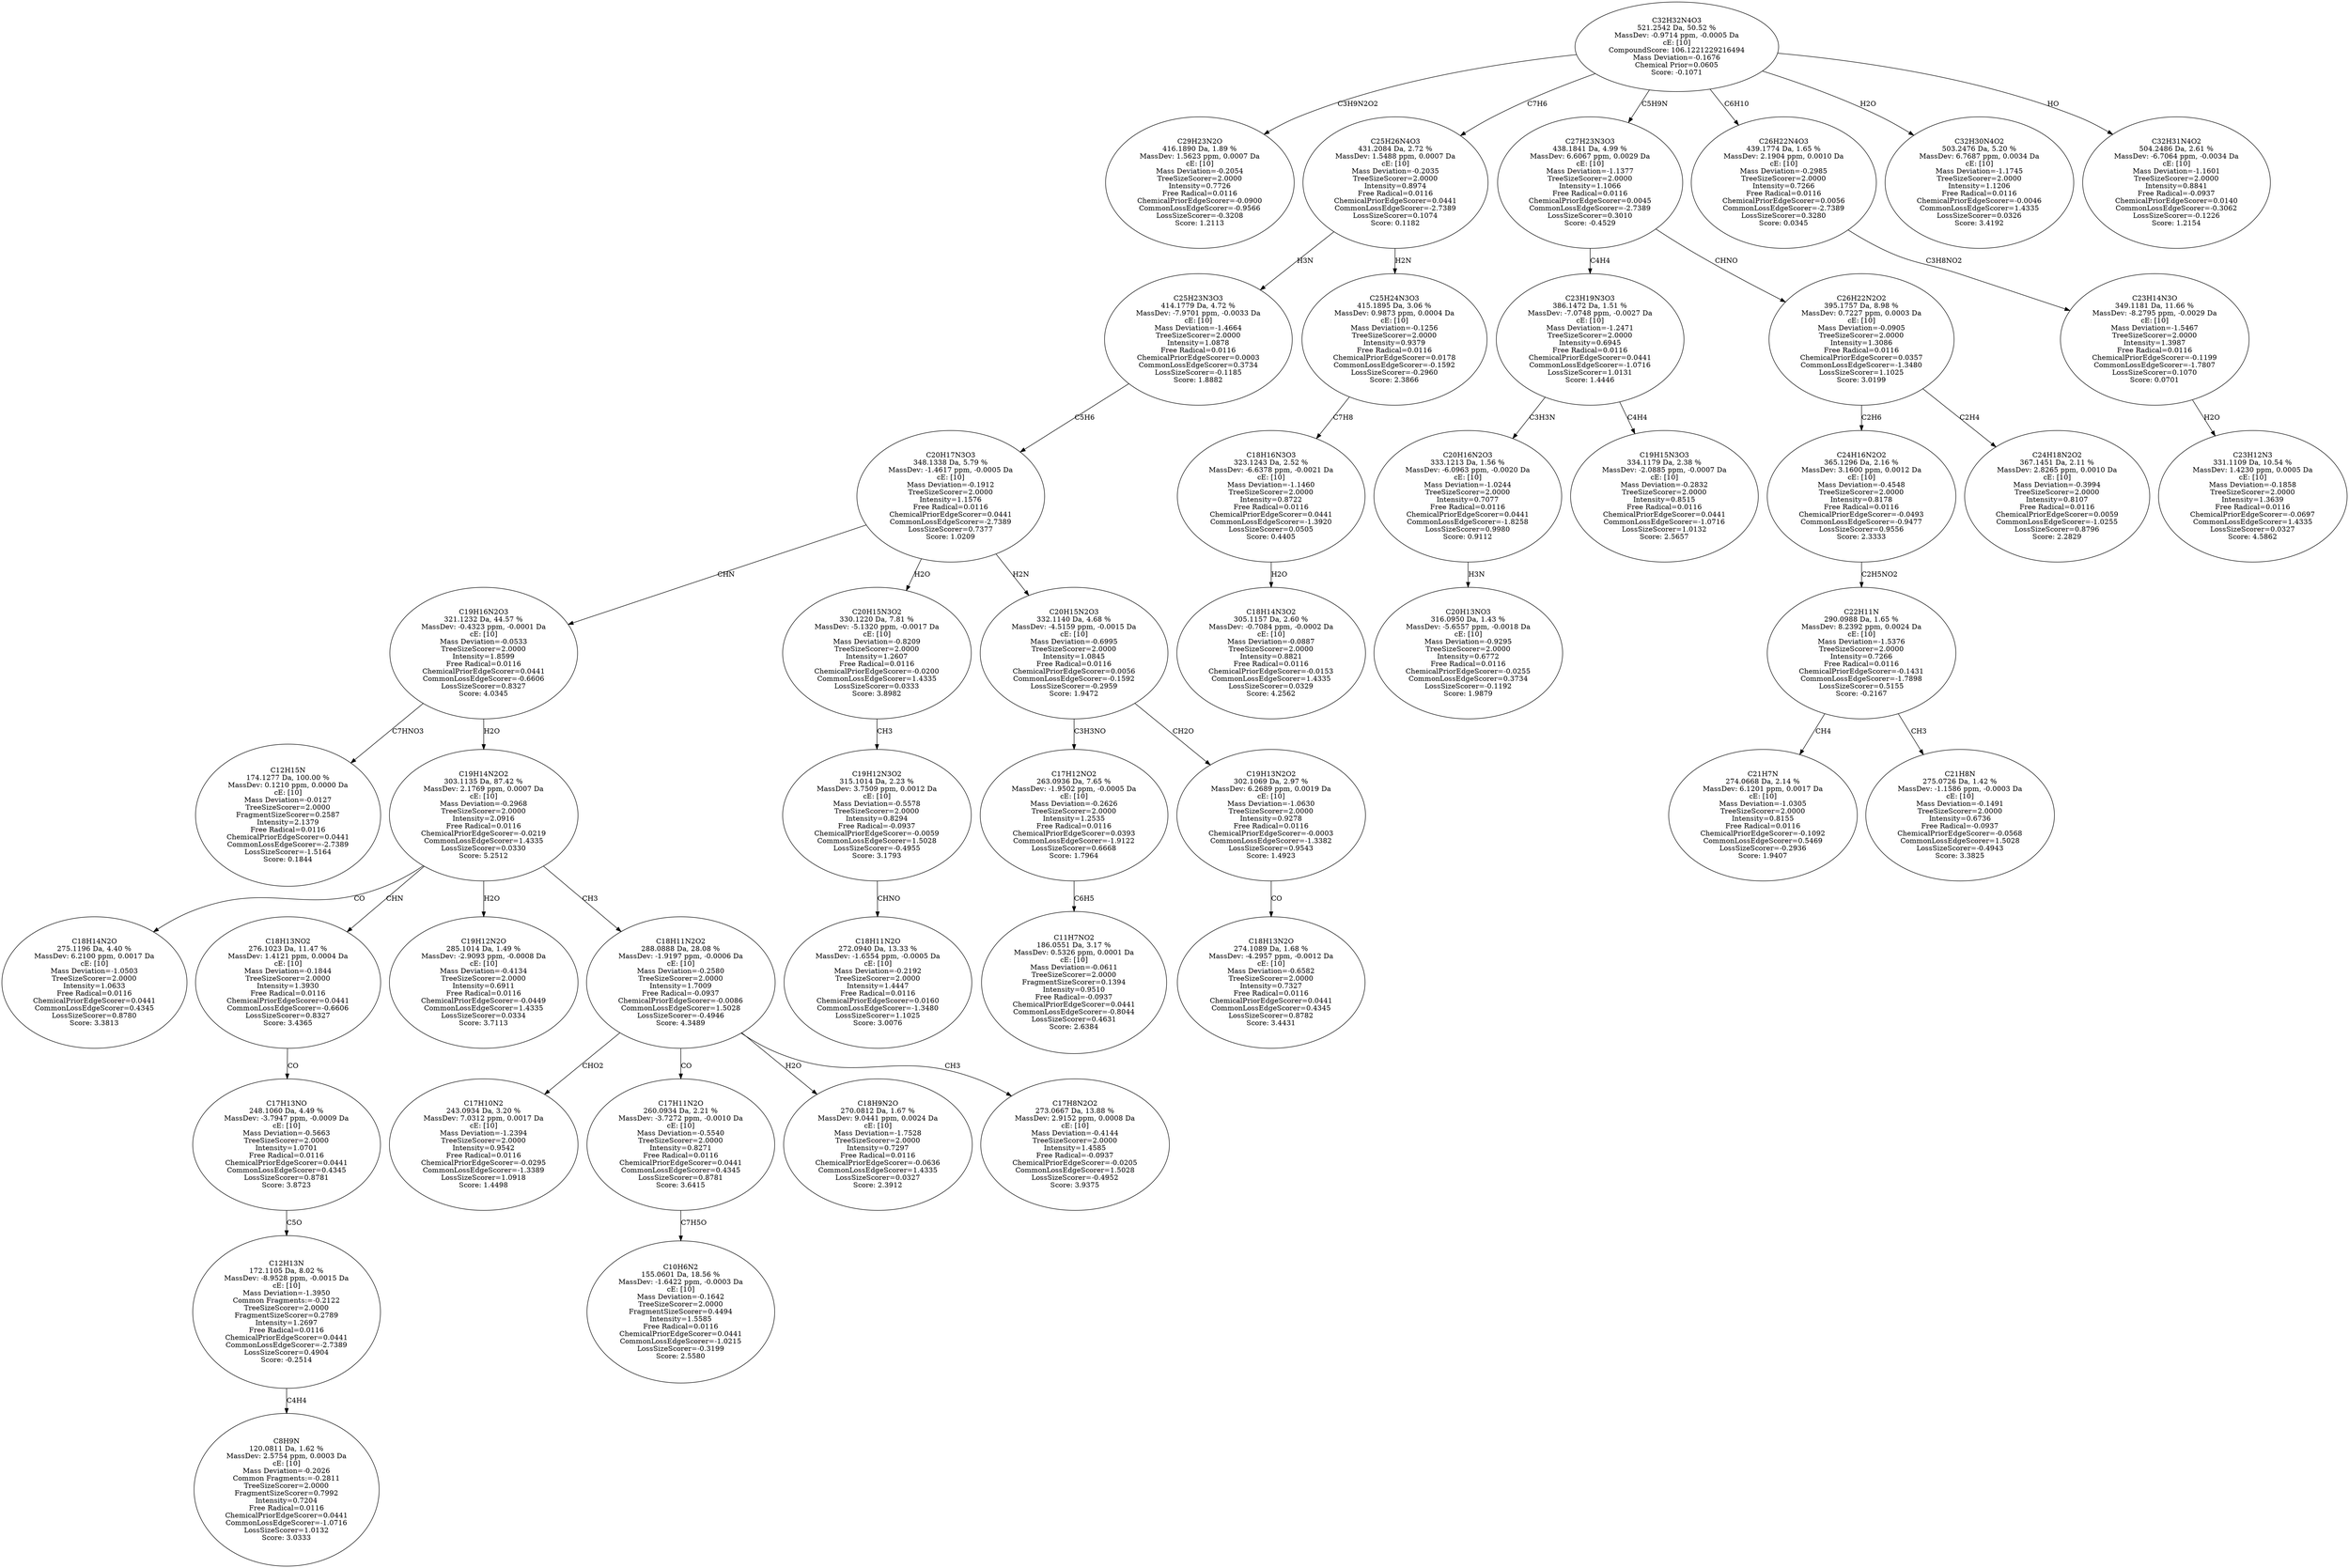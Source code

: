 strict digraph {
v1 [label="C29H23N2O\n416.1890 Da, 1.89 %\nMassDev: 1.5623 ppm, 0.0007 Da\ncE: [10]\nMass Deviation=-0.2054\nTreeSizeScorer=2.0000\nIntensity=0.7726\nFree Radical=0.0116\nChemicalPriorEdgeScorer=-0.0900\nCommonLossEdgeScorer=-0.9566\nLossSizeScorer=-0.3208\nScore: 1.2113"];
v2 [label="C12H15N\n174.1277 Da, 100.00 %\nMassDev: 0.1210 ppm, 0.0000 Da\ncE: [10]\nMass Deviation=-0.0127\nTreeSizeScorer=2.0000\nFragmentSizeScorer=0.2587\nIntensity=2.1379\nFree Radical=0.0116\nChemicalPriorEdgeScorer=0.0441\nCommonLossEdgeScorer=-2.7389\nLossSizeScorer=-1.5164\nScore: 0.1844"];
v3 [label="C18H14N2O\n275.1196 Da, 4.40 %\nMassDev: 6.2100 ppm, 0.0017 Da\ncE: [10]\nMass Deviation=-1.0503\nTreeSizeScorer=2.0000\nIntensity=1.0633\nFree Radical=0.0116\nChemicalPriorEdgeScorer=0.0441\nCommonLossEdgeScorer=0.4345\nLossSizeScorer=0.8780\nScore: 3.3813"];
v4 [label="C8H9N\n120.0811 Da, 1.62 %\nMassDev: 2.5754 ppm, 0.0003 Da\ncE: [10]\nMass Deviation=-0.2026\nCommon Fragments:=-0.2811\nTreeSizeScorer=2.0000\nFragmentSizeScorer=0.7992\nIntensity=0.7204\nFree Radical=0.0116\nChemicalPriorEdgeScorer=0.0441\nCommonLossEdgeScorer=-1.0716\nLossSizeScorer=1.0132\nScore: 3.0333"];
v5 [label="C12H13N\n172.1105 Da, 8.02 %\nMassDev: -8.9528 ppm, -0.0015 Da\ncE: [10]\nMass Deviation=-1.3950\nCommon Fragments:=-0.2122\nTreeSizeScorer=2.0000\nFragmentSizeScorer=0.2789\nIntensity=1.2697\nFree Radical=0.0116\nChemicalPriorEdgeScorer=0.0441\nCommonLossEdgeScorer=-2.7389\nLossSizeScorer=0.4904\nScore: -0.2514"];
v6 [label="C17H13NO\n248.1060 Da, 4.49 %\nMassDev: -3.7947 ppm, -0.0009 Da\ncE: [10]\nMass Deviation=-0.5663\nTreeSizeScorer=2.0000\nIntensity=1.0701\nFree Radical=0.0116\nChemicalPriorEdgeScorer=0.0441\nCommonLossEdgeScorer=0.4345\nLossSizeScorer=0.8781\nScore: 3.8723"];
v7 [label="C18H13NO2\n276.1023 Da, 11.47 %\nMassDev: 1.4121 ppm, 0.0004 Da\ncE: [10]\nMass Deviation=-0.1844\nTreeSizeScorer=2.0000\nIntensity=1.3930\nFree Radical=0.0116\nChemicalPriorEdgeScorer=0.0441\nCommonLossEdgeScorer=-0.6606\nLossSizeScorer=0.8327\nScore: 3.4365"];
v8 [label="C19H12N2O\n285.1014 Da, 1.49 %\nMassDev: -2.9093 ppm, -0.0008 Da\ncE: [10]\nMass Deviation=-0.4134\nTreeSizeScorer=2.0000\nIntensity=0.6911\nFree Radical=0.0116\nChemicalPriorEdgeScorer=-0.0449\nCommonLossEdgeScorer=1.4335\nLossSizeScorer=0.0334\nScore: 3.7113"];
v9 [label="C17H10N2\n243.0934 Da, 3.20 %\nMassDev: 7.0312 ppm, 0.0017 Da\ncE: [10]\nMass Deviation=-1.2394\nTreeSizeScorer=2.0000\nIntensity=0.9542\nFree Radical=0.0116\nChemicalPriorEdgeScorer=-0.0295\nCommonLossEdgeScorer=-1.3389\nLossSizeScorer=1.0918\nScore: 1.4498"];
v10 [label="C10H6N2\n155.0601 Da, 18.56 %\nMassDev: -1.6422 ppm, -0.0003 Da\ncE: [10]\nMass Deviation=-0.1642\nTreeSizeScorer=2.0000\nFragmentSizeScorer=0.4494\nIntensity=1.5585\nFree Radical=0.0116\nChemicalPriorEdgeScorer=0.0441\nCommonLossEdgeScorer=-1.0215\nLossSizeScorer=-0.3199\nScore: 2.5580"];
v11 [label="C17H11N2O\n260.0934 Da, 2.21 %\nMassDev: -3.7272 ppm, -0.0010 Da\ncE: [10]\nMass Deviation=-0.5540\nTreeSizeScorer=2.0000\nIntensity=0.8271\nFree Radical=0.0116\nChemicalPriorEdgeScorer=0.0441\nCommonLossEdgeScorer=0.4345\nLossSizeScorer=0.8781\nScore: 3.6415"];
v12 [label="C18H9N2O\n270.0812 Da, 1.67 %\nMassDev: 9.0441 ppm, 0.0024 Da\ncE: [10]\nMass Deviation=-1.7528\nTreeSizeScorer=2.0000\nIntensity=0.7297\nFree Radical=0.0116\nChemicalPriorEdgeScorer=-0.0636\nCommonLossEdgeScorer=1.4335\nLossSizeScorer=0.0327\nScore: 2.3912"];
v13 [label="C17H8N2O2\n273.0667 Da, 13.88 %\nMassDev: 2.9152 ppm, 0.0008 Da\ncE: [10]\nMass Deviation=-0.4144\nTreeSizeScorer=2.0000\nIntensity=1.4585\nFree Radical=-0.0937\nChemicalPriorEdgeScorer=-0.0205\nCommonLossEdgeScorer=1.5028\nLossSizeScorer=-0.4952\nScore: 3.9375"];
v14 [label="C18H11N2O2\n288.0888 Da, 28.08 %\nMassDev: -1.9197 ppm, -0.0006 Da\ncE: [10]\nMass Deviation=-0.2580\nTreeSizeScorer=2.0000\nIntensity=1.7009\nFree Radical=-0.0937\nChemicalPriorEdgeScorer=-0.0086\nCommonLossEdgeScorer=1.5028\nLossSizeScorer=-0.4946\nScore: 4.3489"];
v15 [label="C19H14N2O2\n303.1135 Da, 87.42 %\nMassDev: 2.1769 ppm, 0.0007 Da\ncE: [10]\nMass Deviation=-0.2968\nTreeSizeScorer=2.0000\nIntensity=2.0916\nFree Radical=0.0116\nChemicalPriorEdgeScorer=-0.0219\nCommonLossEdgeScorer=1.4335\nLossSizeScorer=0.0330\nScore: 5.2512"];
v16 [label="C19H16N2O3\n321.1232 Da, 44.57 %\nMassDev: -0.4323 ppm, -0.0001 Da\ncE: [10]\nMass Deviation=-0.0533\nTreeSizeScorer=2.0000\nIntensity=1.8599\nFree Radical=0.0116\nChemicalPriorEdgeScorer=0.0441\nCommonLossEdgeScorer=-0.6606\nLossSizeScorer=0.8327\nScore: 4.0345"];
v17 [label="C18H11N2O\n272.0940 Da, 13.33 %\nMassDev: -1.6554 ppm, -0.0005 Da\ncE: [10]\nMass Deviation=-0.2192\nTreeSizeScorer=2.0000\nIntensity=1.4447\nFree Radical=0.0116\nChemicalPriorEdgeScorer=0.0160\nCommonLossEdgeScorer=-1.3480\nLossSizeScorer=1.1025\nScore: 3.0076"];
v18 [label="C19H12N3O2\n315.1014 Da, 2.23 %\nMassDev: 3.7509 ppm, 0.0012 Da\ncE: [10]\nMass Deviation=-0.5578\nTreeSizeScorer=2.0000\nIntensity=0.8294\nFree Radical=-0.0937\nChemicalPriorEdgeScorer=-0.0059\nCommonLossEdgeScorer=1.5028\nLossSizeScorer=-0.4955\nScore: 3.1793"];
v19 [label="C20H15N3O2\n330.1220 Da, 7.81 %\nMassDev: -5.1320 ppm, -0.0017 Da\ncE: [10]\nMass Deviation=-0.8209\nTreeSizeScorer=2.0000\nIntensity=1.2607\nFree Radical=0.0116\nChemicalPriorEdgeScorer=-0.0200\nCommonLossEdgeScorer=1.4335\nLossSizeScorer=0.0333\nScore: 3.8982"];
v20 [label="C11H7NO2\n186.0551 Da, 3.17 %\nMassDev: 0.5326 ppm, 0.0001 Da\ncE: [10]\nMass Deviation=-0.0611\nTreeSizeScorer=2.0000\nFragmentSizeScorer=0.1394\nIntensity=0.9510\nFree Radical=-0.0937\nChemicalPriorEdgeScorer=0.0441\nCommonLossEdgeScorer=-0.8044\nLossSizeScorer=0.4631\nScore: 2.6384"];
v21 [label="C17H12NO2\n263.0936 Da, 7.65 %\nMassDev: -1.9502 ppm, -0.0005 Da\ncE: [10]\nMass Deviation=-0.2626\nTreeSizeScorer=2.0000\nIntensity=1.2535\nFree Radical=0.0116\nChemicalPriorEdgeScorer=0.0393\nCommonLossEdgeScorer=-1.9122\nLossSizeScorer=0.6668\nScore: 1.7964"];
v22 [label="C18H13N2O\n274.1089 Da, 1.68 %\nMassDev: -4.2957 ppm, -0.0012 Da\ncE: [10]\nMass Deviation=-0.6582\nTreeSizeScorer=2.0000\nIntensity=0.7327\nFree Radical=0.0116\nChemicalPriorEdgeScorer=0.0441\nCommonLossEdgeScorer=0.4345\nLossSizeScorer=0.8782\nScore: 3.4431"];
v23 [label="C19H13N2O2\n302.1069 Da, 2.97 %\nMassDev: 6.2689 ppm, 0.0019 Da\ncE: [10]\nMass Deviation=-1.0630\nTreeSizeScorer=2.0000\nIntensity=0.9278\nFree Radical=0.0116\nChemicalPriorEdgeScorer=-0.0003\nCommonLossEdgeScorer=-1.3382\nLossSizeScorer=0.9543\nScore: 1.4923"];
v24 [label="C20H15N2O3\n332.1140 Da, 4.68 %\nMassDev: -4.5159 ppm, -0.0015 Da\ncE: [10]\nMass Deviation=-0.6995\nTreeSizeScorer=2.0000\nIntensity=1.0845\nFree Radical=0.0116\nChemicalPriorEdgeScorer=0.0056\nCommonLossEdgeScorer=-0.1592\nLossSizeScorer=-0.2959\nScore: 1.9472"];
v25 [label="C20H17N3O3\n348.1338 Da, 5.79 %\nMassDev: -1.4617 ppm, -0.0005 Da\ncE: [10]\nMass Deviation=-0.1912\nTreeSizeScorer=2.0000\nIntensity=1.1576\nFree Radical=0.0116\nChemicalPriorEdgeScorer=0.0441\nCommonLossEdgeScorer=-2.7389\nLossSizeScorer=0.7377\nScore: 1.0209"];
v26 [label="C25H23N3O3\n414.1779 Da, 4.72 %\nMassDev: -7.9701 ppm, -0.0033 Da\ncE: [10]\nMass Deviation=-1.4664\nTreeSizeScorer=2.0000\nIntensity=1.0878\nFree Radical=0.0116\nChemicalPriorEdgeScorer=0.0003\nCommonLossEdgeScorer=0.3734\nLossSizeScorer=-0.1185\nScore: 1.8882"];
v27 [label="C18H14N3O2\n305.1157 Da, 2.60 %\nMassDev: -0.7084 ppm, -0.0002 Da\ncE: [10]\nMass Deviation=-0.0887\nTreeSizeScorer=2.0000\nIntensity=0.8821\nFree Radical=0.0116\nChemicalPriorEdgeScorer=-0.0153\nCommonLossEdgeScorer=1.4335\nLossSizeScorer=0.0329\nScore: 4.2562"];
v28 [label="C18H16N3O3\n323.1243 Da, 2.52 %\nMassDev: -6.6378 ppm, -0.0021 Da\ncE: [10]\nMass Deviation=-1.1460\nTreeSizeScorer=2.0000\nIntensity=0.8722\nFree Radical=0.0116\nChemicalPriorEdgeScorer=0.0441\nCommonLossEdgeScorer=-1.3920\nLossSizeScorer=0.0505\nScore: 0.4405"];
v29 [label="C25H24N3O3\n415.1895 Da, 3.06 %\nMassDev: 0.9873 ppm, 0.0004 Da\ncE: [10]\nMass Deviation=-0.1256\nTreeSizeScorer=2.0000\nIntensity=0.9379\nFree Radical=0.0116\nChemicalPriorEdgeScorer=0.0178\nCommonLossEdgeScorer=-0.1592\nLossSizeScorer=-0.2960\nScore: 2.3866"];
v30 [label="C25H26N4O3\n431.2084 Da, 2.72 %\nMassDev: 1.5488 ppm, 0.0007 Da\ncE: [10]\nMass Deviation=-0.2035\nTreeSizeScorer=2.0000\nIntensity=0.8974\nFree Radical=0.0116\nChemicalPriorEdgeScorer=0.0441\nCommonLossEdgeScorer=-2.7389\nLossSizeScorer=0.1074\nScore: 0.1182"];
v31 [label="C20H13NO3\n316.0950 Da, 1.43 %\nMassDev: -5.6557 ppm, -0.0018 Da\ncE: [10]\nMass Deviation=-0.9295\nTreeSizeScorer=2.0000\nIntensity=0.6772\nFree Radical=0.0116\nChemicalPriorEdgeScorer=-0.0255\nCommonLossEdgeScorer=0.3734\nLossSizeScorer=-0.1192\nScore: 1.9879"];
v32 [label="C20H16N2O3\n333.1213 Da, 1.56 %\nMassDev: -6.0963 ppm, -0.0020 Da\ncE: [10]\nMass Deviation=-1.0244\nTreeSizeScorer=2.0000\nIntensity=0.7077\nFree Radical=0.0116\nChemicalPriorEdgeScorer=0.0441\nCommonLossEdgeScorer=-1.8258\nLossSizeScorer=0.9980\nScore: 0.9112"];
v33 [label="C19H15N3O3\n334.1179 Da, 2.38 %\nMassDev: -2.0885 ppm, -0.0007 Da\ncE: [10]\nMass Deviation=-0.2832\nTreeSizeScorer=2.0000\nIntensity=0.8515\nFree Radical=0.0116\nChemicalPriorEdgeScorer=0.0441\nCommonLossEdgeScorer=-1.0716\nLossSizeScorer=1.0132\nScore: 2.5657"];
v34 [label="C23H19N3O3\n386.1472 Da, 1.51 %\nMassDev: -7.0748 ppm, -0.0027 Da\ncE: [10]\nMass Deviation=-1.2471\nTreeSizeScorer=2.0000\nIntensity=0.6945\nFree Radical=0.0116\nChemicalPriorEdgeScorer=0.0441\nCommonLossEdgeScorer=-1.0716\nLossSizeScorer=1.0131\nScore: 1.4446"];
v35 [label="C21H7N\n274.0668 Da, 2.14 %\nMassDev: 6.1201 ppm, 0.0017 Da\ncE: [10]\nMass Deviation=-1.0305\nTreeSizeScorer=2.0000\nIntensity=0.8155\nFree Radical=0.0116\nChemicalPriorEdgeScorer=-0.1092\nCommonLossEdgeScorer=0.5469\nLossSizeScorer=-0.2936\nScore: 1.9407"];
v36 [label="C21H8N\n275.0726 Da, 1.42 %\nMassDev: -1.1586 ppm, -0.0003 Da\ncE: [10]\nMass Deviation=-0.1491\nTreeSizeScorer=2.0000\nIntensity=0.6736\nFree Radical=-0.0937\nChemicalPriorEdgeScorer=-0.0568\nCommonLossEdgeScorer=1.5028\nLossSizeScorer=-0.4943\nScore: 3.3825"];
v37 [label="C22H11N\n290.0988 Da, 1.65 %\nMassDev: 8.2392 ppm, 0.0024 Da\ncE: [10]\nMass Deviation=-1.5376\nTreeSizeScorer=2.0000\nIntensity=0.7266\nFree Radical=0.0116\nChemicalPriorEdgeScorer=-0.1431\nCommonLossEdgeScorer=-1.7898\nLossSizeScorer=0.5155\nScore: -0.2167"];
v38 [label="C24H16N2O2\n365.1296 Da, 2.16 %\nMassDev: 3.1600 ppm, 0.0012 Da\ncE: [10]\nMass Deviation=-0.4548\nTreeSizeScorer=2.0000\nIntensity=0.8178\nFree Radical=0.0116\nChemicalPriorEdgeScorer=-0.0493\nCommonLossEdgeScorer=-0.9477\nLossSizeScorer=0.9556\nScore: 2.3333"];
v39 [label="C24H18N2O2\n367.1451 Da, 2.11 %\nMassDev: 2.8265 ppm, 0.0010 Da\ncE: [10]\nMass Deviation=-0.3994\nTreeSizeScorer=2.0000\nIntensity=0.8107\nFree Radical=0.0116\nChemicalPriorEdgeScorer=0.0059\nCommonLossEdgeScorer=-1.0255\nLossSizeScorer=0.8796\nScore: 2.2829"];
v40 [label="C26H22N2O2\n395.1757 Da, 8.98 %\nMassDev: 0.7227 ppm, 0.0003 Da\ncE: [10]\nMass Deviation=-0.0905\nTreeSizeScorer=2.0000\nIntensity=1.3086\nFree Radical=0.0116\nChemicalPriorEdgeScorer=0.0357\nCommonLossEdgeScorer=-1.3480\nLossSizeScorer=1.1025\nScore: 3.0199"];
v41 [label="C27H23N3O3\n438.1841 Da, 4.99 %\nMassDev: 6.6067 ppm, 0.0029 Da\ncE: [10]\nMass Deviation=-1.1377\nTreeSizeScorer=2.0000\nIntensity=1.1066\nFree Radical=0.0116\nChemicalPriorEdgeScorer=0.0045\nCommonLossEdgeScorer=-2.7389\nLossSizeScorer=0.3010\nScore: -0.4529"];
v42 [label="C23H12N3\n331.1109 Da, 10.54 %\nMassDev: 1.4230 ppm, 0.0005 Da\ncE: [10]\nMass Deviation=-0.1858\nTreeSizeScorer=2.0000\nIntensity=1.3639\nFree Radical=0.0116\nChemicalPriorEdgeScorer=-0.0697\nCommonLossEdgeScorer=1.4335\nLossSizeScorer=0.0327\nScore: 4.5862"];
v43 [label="C23H14N3O\n349.1181 Da, 11.66 %\nMassDev: -8.2795 ppm, -0.0029 Da\ncE: [10]\nMass Deviation=-1.5467\nTreeSizeScorer=2.0000\nIntensity=1.3987\nFree Radical=0.0116\nChemicalPriorEdgeScorer=-0.1199\nCommonLossEdgeScorer=-1.7807\nLossSizeScorer=0.1070\nScore: 0.0701"];
v44 [label="C26H22N4O3\n439.1774 Da, 1.65 %\nMassDev: 2.1904 ppm, 0.0010 Da\ncE: [10]\nMass Deviation=-0.2985\nTreeSizeScorer=2.0000\nIntensity=0.7266\nFree Radical=0.0116\nChemicalPriorEdgeScorer=0.0056\nCommonLossEdgeScorer=-2.7389\nLossSizeScorer=0.3280\nScore: 0.0345"];
v45 [label="C32H30N4O2\n503.2476 Da, 5.20 %\nMassDev: 6.7687 ppm, 0.0034 Da\ncE: [10]\nMass Deviation=-1.1745\nTreeSizeScorer=2.0000\nIntensity=1.1206\nFree Radical=0.0116\nChemicalPriorEdgeScorer=-0.0046\nCommonLossEdgeScorer=1.4335\nLossSizeScorer=0.0326\nScore: 3.4192"];
v46 [label="C32H31N4O2\n504.2486 Da, 2.61 %\nMassDev: -6.7064 ppm, -0.0034 Da\ncE: [10]\nMass Deviation=-1.1601\nTreeSizeScorer=2.0000\nIntensity=0.8841\nFree Radical=-0.0937\nChemicalPriorEdgeScorer=0.0140\nCommonLossEdgeScorer=-0.3062\nLossSizeScorer=-0.1226\nScore: 1.2154"];
v47 [label="C32H32N4O3\n521.2542 Da, 50.52 %\nMassDev: -0.9714 ppm, -0.0005 Da\ncE: [10]\nCompoundScore: 106.1221229216494\nMass Deviation=-0.1676\nChemical Prior=0.0605\nScore: -0.1071"];
v47 -> v1 [label="C3H9N2O2"];
v16 -> v2 [label="C7HNO3"];
v15 -> v3 [label="CO"];
v5 -> v4 [label="C4H4"];
v6 -> v5 [label="C5O"];
v7 -> v6 [label="CO"];
v15 -> v7 [label="CHN"];
v15 -> v8 [label="H2O"];
v14 -> v9 [label="CHO2"];
v11 -> v10 [label="C7H5O"];
v14 -> v11 [label="CO"];
v14 -> v12 [label="H2O"];
v14 -> v13 [label="CH3"];
v15 -> v14 [label="CH3"];
v16 -> v15 [label="H2O"];
v25 -> v16 [label="CHN"];
v18 -> v17 [label="CHNO"];
v19 -> v18 [label="CH3"];
v25 -> v19 [label="H2O"];
v21 -> v20 [label="C6H5"];
v24 -> v21 [label="C3H3NO"];
v23 -> v22 [label="CO"];
v24 -> v23 [label="CH2O"];
v25 -> v24 [label="H2N"];
v26 -> v25 [label="C5H6"];
v30 -> v26 [label="H3N"];
v28 -> v27 [label="H2O"];
v29 -> v28 [label="C7H8"];
v30 -> v29 [label="H2N"];
v47 -> v30 [label="C7H6"];
v32 -> v31 [label="H3N"];
v34 -> v32 [label="C3H3N"];
v34 -> v33 [label="C4H4"];
v41 -> v34 [label="C4H4"];
v37 -> v35 [label="CH4"];
v37 -> v36 [label="CH3"];
v38 -> v37 [label="C2H5NO2"];
v40 -> v38 [label="C2H6"];
v40 -> v39 [label="C2H4"];
v41 -> v40 [label="CHNO"];
v47 -> v41 [label="C5H9N"];
v43 -> v42 [label="H2O"];
v44 -> v43 [label="C3H8NO2"];
v47 -> v44 [label="C6H10"];
v47 -> v45 [label="H2O"];
v47 -> v46 [label="HO"];
}